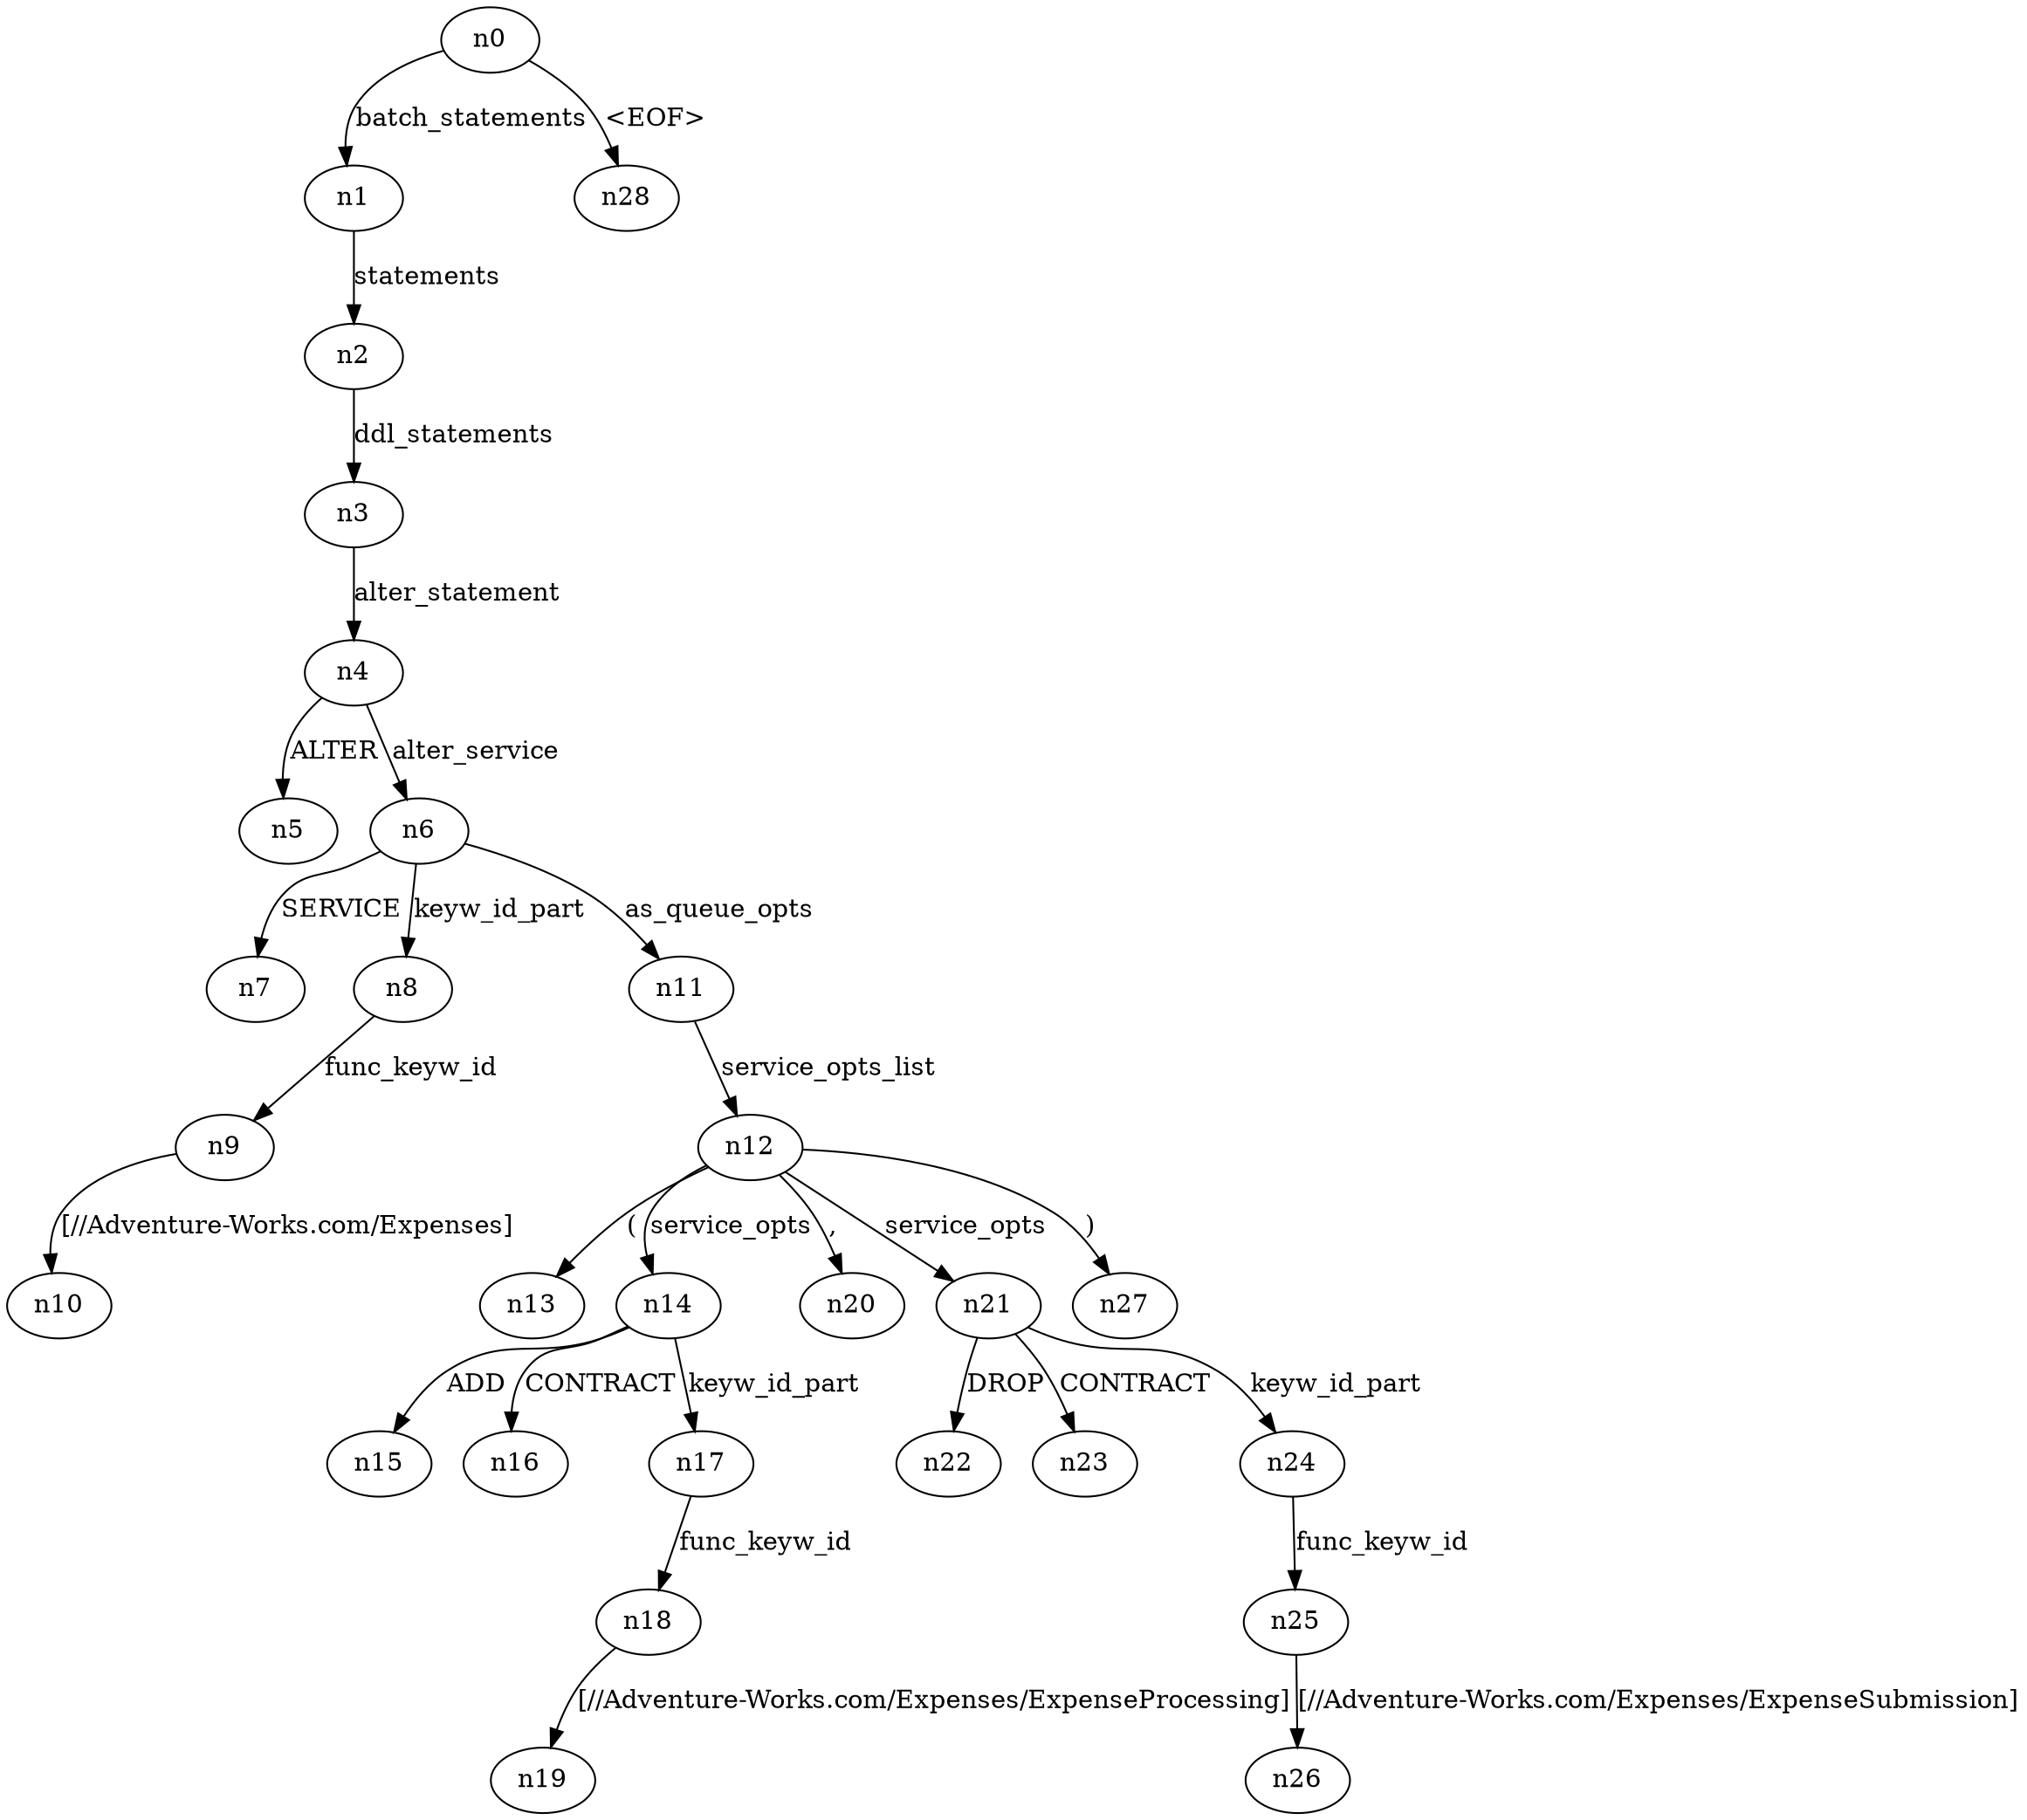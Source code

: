 digraph ParseTree {
  n0 -> n1 [label="batch_statements"];
  n1 -> n2 [label="statements"];
  n2 -> n3 [label="ddl_statements"];
  n3 -> n4 [label="alter_statement"];
  n4 -> n5 [label="ALTER"];
  n4 -> n6 [label="alter_service"];
  n6 -> n7 [label="SERVICE"];
  n6 -> n8 [label="keyw_id_part"];
  n8 -> n9 [label="func_keyw_id"];
  n9 -> n10 [label="[//Adventure-Works.com/Expenses]"];
  n6 -> n11 [label="as_queue_opts"];
  n11 -> n12 [label="service_opts_list"];
  n12 -> n13 [label="("];
  n12 -> n14 [label="service_opts"];
  n14 -> n15 [label="ADD"];
  n14 -> n16 [label="CONTRACT"];
  n14 -> n17 [label="keyw_id_part"];
  n17 -> n18 [label="func_keyw_id"];
  n18 -> n19 [label="[//Adventure-Works.com/Expenses/ExpenseProcessing]"];
  n12 -> n20 [label=","];
  n12 -> n21 [label="service_opts"];
  n21 -> n22 [label="DROP"];
  n21 -> n23 [label="CONTRACT"];
  n21 -> n24 [label="keyw_id_part"];
  n24 -> n25 [label="func_keyw_id"];
  n25 -> n26 [label="[//Adventure-Works.com/Expenses/ExpenseSubmission]"];
  n12 -> n27 [label=")"];
  n0 -> n28 [label="<EOF>"];
}